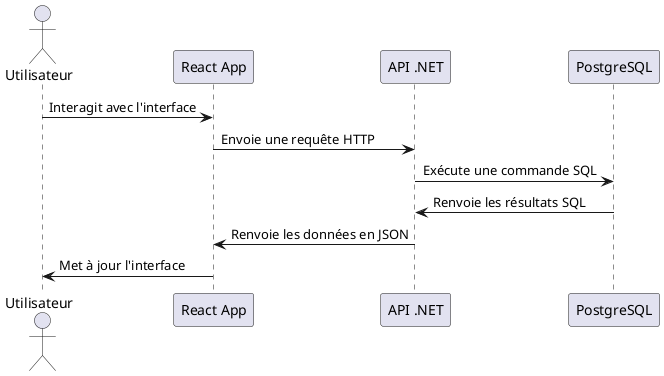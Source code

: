 @startuml
actor Utilisateur
participant "React App" as React
participant "API .NET" as API
participant "PostgreSQL" as DB

Utilisateur -> React: Interagit avec l'interface
React -> API: Envoie une requête HTTP
API -> DB: Exécute une commande SQL
DB -> API: Renvoie les résultats SQL
API -> React: Renvoie les données en JSON
React -> Utilisateur: Met à jour l'interface
@enduml
